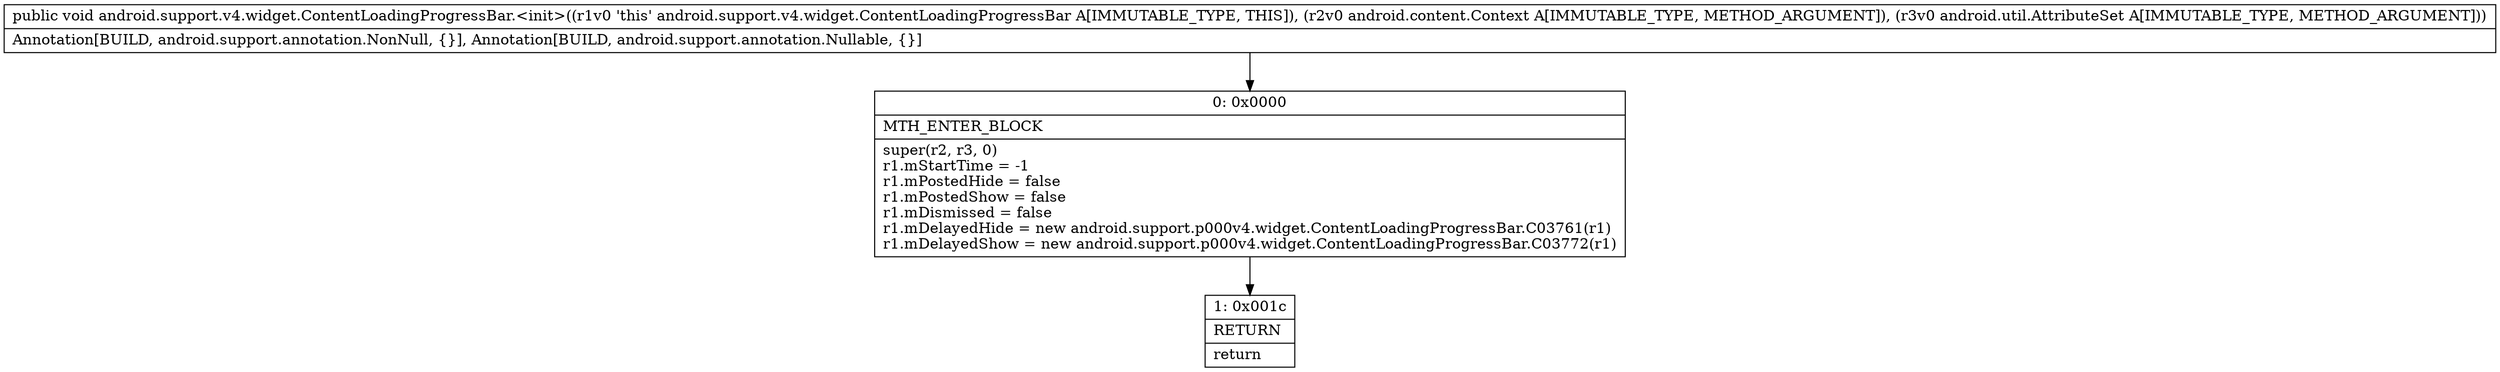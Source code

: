 digraph "CFG forandroid.support.v4.widget.ContentLoadingProgressBar.\<init\>(Landroid\/content\/Context;Landroid\/util\/AttributeSet;)V" {
Node_0 [shape=record,label="{0\:\ 0x0000|MTH_ENTER_BLOCK\l|super(r2, r3, 0)\lr1.mStartTime = \-1\lr1.mPostedHide = false\lr1.mPostedShow = false\lr1.mDismissed = false\lr1.mDelayedHide = new android.support.p000v4.widget.ContentLoadingProgressBar.C03761(r1)\lr1.mDelayedShow = new android.support.p000v4.widget.ContentLoadingProgressBar.C03772(r1)\l}"];
Node_1 [shape=record,label="{1\:\ 0x001c|RETURN\l|return\l}"];
MethodNode[shape=record,label="{public void android.support.v4.widget.ContentLoadingProgressBar.\<init\>((r1v0 'this' android.support.v4.widget.ContentLoadingProgressBar A[IMMUTABLE_TYPE, THIS]), (r2v0 android.content.Context A[IMMUTABLE_TYPE, METHOD_ARGUMENT]), (r3v0 android.util.AttributeSet A[IMMUTABLE_TYPE, METHOD_ARGUMENT]))  | Annotation[BUILD, android.support.annotation.NonNull, \{\}], Annotation[BUILD, android.support.annotation.Nullable, \{\}]\l}"];
MethodNode -> Node_0;
Node_0 -> Node_1;
}


